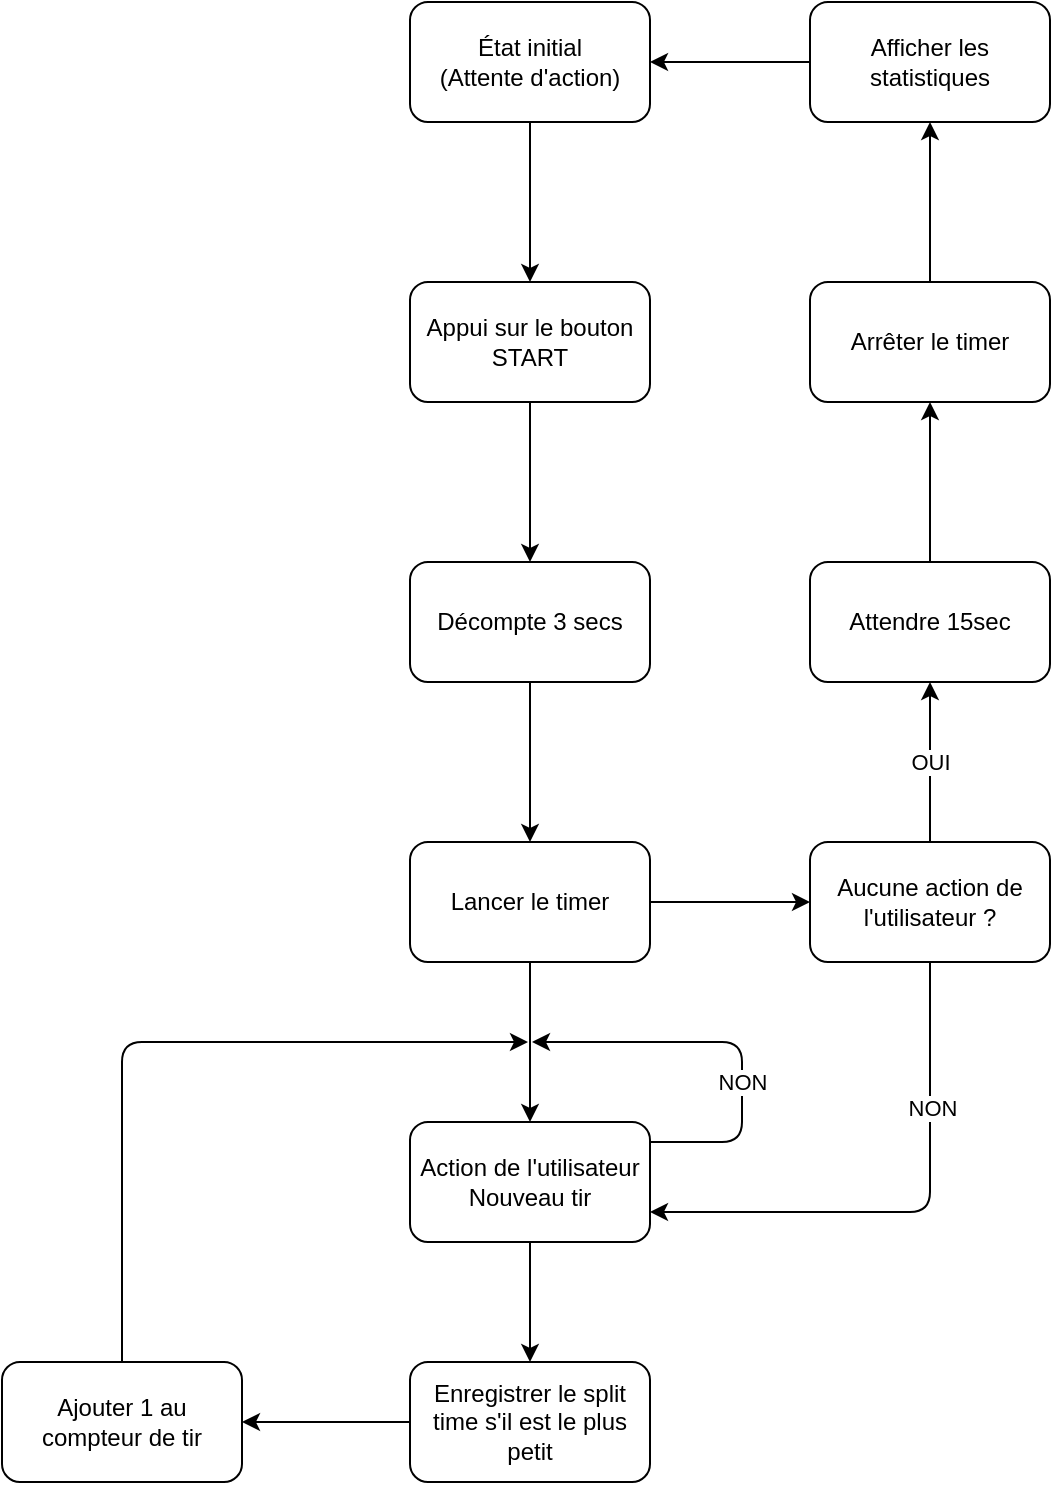 <mxfile>
    <diagram id="TcloNKvlIwHZP0rNB9_J" name="Page-1">
        <mxGraphModel dx="987" dy="605" grid="1" gridSize="10" guides="1" tooltips="1" connect="1" arrows="1" fold="1" page="1" pageScale="1" pageWidth="827" pageHeight="1169" math="0" shadow="0">
            <root>
                <mxCell id="0"/>
                <mxCell id="1" parent="0"/>
                <mxCell id="4" value="" style="edgeStyle=none;html=1;" parent="1" source="2" target="3" edge="1">
                    <mxGeometry relative="1" as="geometry"/>
                </mxCell>
                <mxCell id="2" value="État initial&lt;br&gt;(Attente d'action)" style="rounded=1;whiteSpace=wrap;html=1;" parent="1" vertex="1">
                    <mxGeometry x="354" y="40" width="120" height="60" as="geometry"/>
                </mxCell>
                <mxCell id="7" value="" style="edgeStyle=none;html=1;" parent="1" source="3" target="6" edge="1">
                    <mxGeometry relative="1" as="geometry"/>
                </mxCell>
                <mxCell id="3" value="Appui sur le bouton START" style="whiteSpace=wrap;html=1;rounded=1;" parent="1" vertex="1">
                    <mxGeometry x="354" y="180" width="120" height="60" as="geometry"/>
                </mxCell>
                <mxCell id="9" value="" style="edgeStyle=none;html=1;" parent="1" source="6" target="8" edge="1">
                    <mxGeometry relative="1" as="geometry"/>
                </mxCell>
                <mxCell id="6" value="Décompte 3 secs" style="whiteSpace=wrap;html=1;rounded=1;" parent="1" vertex="1">
                    <mxGeometry x="354" y="320" width="120" height="60" as="geometry"/>
                </mxCell>
                <mxCell id="11" value="" style="edgeStyle=none;html=1;" parent="1" source="8" target="10" edge="1">
                    <mxGeometry relative="1" as="geometry"/>
                </mxCell>
                <mxCell id="28" value="" style="edgeStyle=none;html=1;" edge="1" parent="1" source="8" target="27">
                    <mxGeometry relative="1" as="geometry"/>
                </mxCell>
                <mxCell id="8" value="Lancer le timer" style="rounded=1;whiteSpace=wrap;html=1;" parent="1" vertex="1">
                    <mxGeometry x="354" y="460" width="120" height="60" as="geometry"/>
                </mxCell>
                <mxCell id="13" value="" style="edgeStyle=none;html=1;" parent="1" edge="1">
                    <mxGeometry relative="1" as="geometry">
                        <mxPoint x="415" y="560" as="targetPoint"/>
                        <Array as="points">
                            <mxPoint x="490" y="610"/>
                            <mxPoint x="520" y="610"/>
                            <mxPoint x="520" y="560"/>
                        </Array>
                        <mxPoint x="470" y="610" as="sourcePoint"/>
                    </mxGeometry>
                </mxCell>
                <mxCell id="14" value="NON" style="edgeLabel;html=1;align=center;verticalAlign=middle;resizable=0;points=[];" parent="13" vertex="1" connectable="0">
                    <mxGeometry x="-0.295" relative="1" as="geometry">
                        <mxPoint y="-8" as="offset"/>
                    </mxGeometry>
                </mxCell>
                <mxCell id="18" value="" style="edgeStyle=none;html=1;" parent="1" source="10" target="17" edge="1">
                    <mxGeometry relative="1" as="geometry"/>
                </mxCell>
                <mxCell id="10" value="Action de l'utilisateur&lt;br&gt;Nouveau tir" style="whiteSpace=wrap;html=1;rounded=1;" parent="1" vertex="1">
                    <mxGeometry x="354" y="600" width="120" height="60" as="geometry"/>
                </mxCell>
                <mxCell id="22" value="" style="edgeStyle=none;html=1;" edge="1" parent="1" source="17" target="23">
                    <mxGeometry relative="1" as="geometry">
                        <mxPoint x="274" y="750" as="targetPoint"/>
                    </mxGeometry>
                </mxCell>
                <mxCell id="17" value="Enregistrer le split time s'il est le plus petit" style="whiteSpace=wrap;html=1;rounded=1;" parent="1" vertex="1">
                    <mxGeometry x="354" y="720" width="120" height="60" as="geometry"/>
                </mxCell>
                <mxCell id="26" value="" style="edgeStyle=none;html=1;" edge="1" parent="1" source="23">
                    <mxGeometry relative="1" as="geometry">
                        <mxPoint x="413" y="560" as="targetPoint"/>
                        <Array as="points">
                            <mxPoint x="210" y="560"/>
                        </Array>
                    </mxGeometry>
                </mxCell>
                <mxCell id="23" value="Ajouter 1 au compteur de tir" style="whiteSpace=wrap;html=1;rounded=1;" vertex="1" parent="1">
                    <mxGeometry x="150" y="720" width="120" height="60" as="geometry"/>
                </mxCell>
                <mxCell id="30" value="" style="edgeStyle=none;html=1;" edge="1" parent="1" source="27" target="29">
                    <mxGeometry relative="1" as="geometry"/>
                </mxCell>
                <mxCell id="37" value="OUI" style="edgeLabel;html=1;align=center;verticalAlign=middle;resizable=0;points=[];" vertex="1" connectable="0" parent="30">
                    <mxGeometry x="-0.324" y="-1" relative="1" as="geometry">
                        <mxPoint x="-1" y="-13" as="offset"/>
                    </mxGeometry>
                </mxCell>
                <mxCell id="38" style="edgeStyle=none;html=1;entryX=1;entryY=0.75;entryDx=0;entryDy=0;" edge="1" parent="1" source="27" target="10">
                    <mxGeometry relative="1" as="geometry">
                        <mxPoint x="614" y="630" as="targetPoint"/>
                        <Array as="points">
                            <mxPoint x="614" y="645"/>
                        </Array>
                    </mxGeometry>
                </mxCell>
                <mxCell id="39" value="NON" style="edgeLabel;html=1;align=center;verticalAlign=middle;resizable=0;points=[];" vertex="1" connectable="0" parent="38">
                    <mxGeometry x="-0.453" y="1" relative="1" as="geometry">
                        <mxPoint as="offset"/>
                    </mxGeometry>
                </mxCell>
                <mxCell id="27" value="Aucune action de l'utilisateur ?" style="whiteSpace=wrap;html=1;rounded=1;" vertex="1" parent="1">
                    <mxGeometry x="554" y="460" width="120" height="60" as="geometry"/>
                </mxCell>
                <mxCell id="32" value="" style="edgeStyle=none;html=1;" edge="1" parent="1" source="29" target="31">
                    <mxGeometry relative="1" as="geometry"/>
                </mxCell>
                <mxCell id="29" value="Attendre 15sec" style="whiteSpace=wrap;html=1;rounded=1;" vertex="1" parent="1">
                    <mxGeometry x="554" y="320" width="120" height="60" as="geometry"/>
                </mxCell>
                <mxCell id="34" value="" style="edgeStyle=none;html=1;" edge="1" parent="1" source="31" target="33">
                    <mxGeometry relative="1" as="geometry"/>
                </mxCell>
                <mxCell id="31" value="Arrêter le timer" style="whiteSpace=wrap;html=1;rounded=1;" vertex="1" parent="1">
                    <mxGeometry x="554" y="180" width="120" height="60" as="geometry"/>
                </mxCell>
                <mxCell id="35" value="" style="edgeStyle=none;html=1;" edge="1" parent="1" source="33" target="2">
                    <mxGeometry relative="1" as="geometry"/>
                </mxCell>
                <mxCell id="33" value="Afficher les statistiques" style="whiteSpace=wrap;html=1;rounded=1;" vertex="1" parent="1">
                    <mxGeometry x="554" y="40" width="120" height="60" as="geometry"/>
                </mxCell>
            </root>
        </mxGraphModel>
    </diagram>
</mxfile>